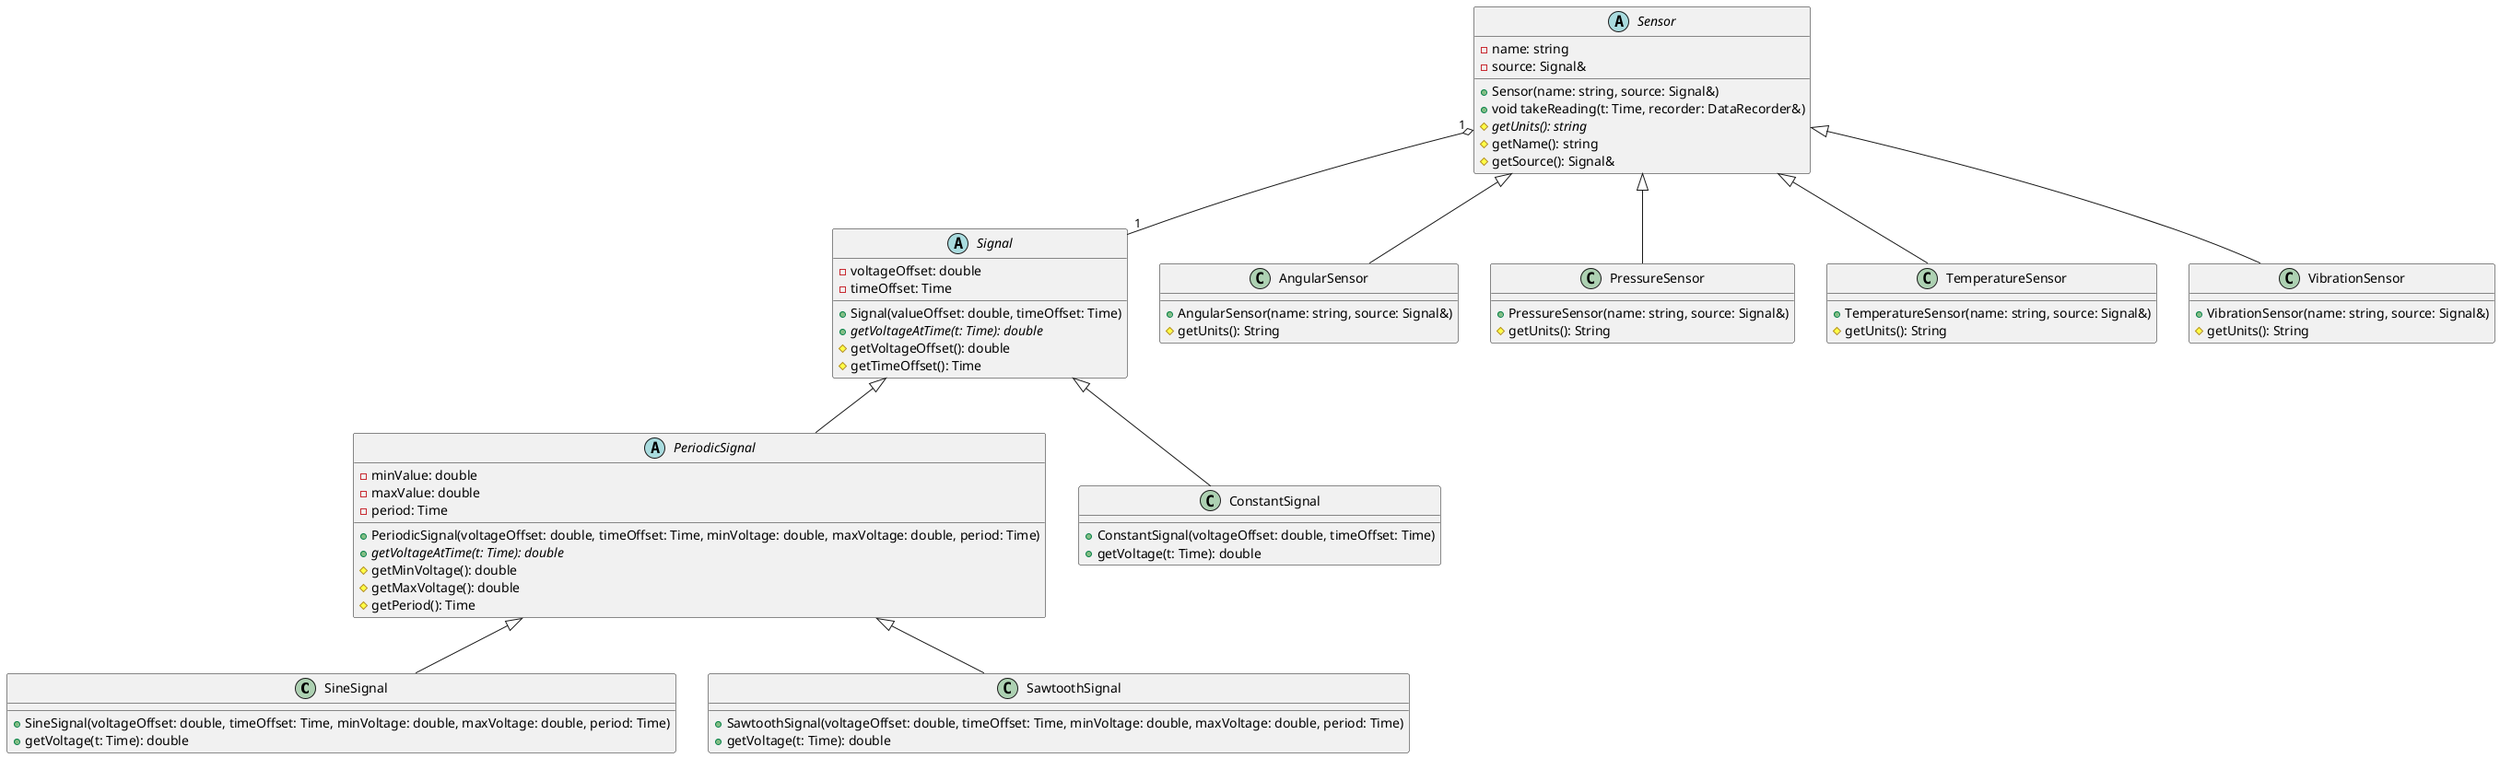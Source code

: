 @startuml

class SineSignal {
+SineSignal(voltageOffset: double, timeOffset: Time, minVoltage: double, maxVoltage: double, period: Time)
+getVoltage(t: Time): double
}

class SawtoothSignal {
+SawtoothSignal(voltageOffset: double, timeOffset: Time, minVoltage: double, maxVoltage: double, period: Time)
+getVoltage(t: Time): double
}

abstract class PeriodicSignal {
-minValue: double
-maxValue: double
-period: Time

+PeriodicSignal(voltageOffset: double, timeOffset: Time, minVoltage: double, maxVoltage: double, period: Time)
+{abstract} getVoltageAtTime(t: Time): double
#getMinVoltage(): double
#getMaxVoltage(): double
#getPeriod(): Time
}

class ConstantSignal {
+ConstantSignal(voltageOffset: double, timeOffset: Time)
+getVoltage(t: Time): double
}

abstract class Signal {
-voltageOffset: double
-timeOffset: Time

+Signal(valueOffset: double, timeOffset: Time)
+{abstract} getVoltageAtTime(t: Time): double
#getVoltageOffset(): double
#getTimeOffset(): Time
}

PeriodicSignal <|-- SineSignal
PeriodicSignal <|-- SawtoothSignal

Signal <|-- ConstantSignal
Signal <|-- PeriodicSignal

class AngularSensor {
+AngularSensor(name: string, source: Signal&)
#getUnits(): String
}

class PressureSensor {
+PressureSensor(name: string, source: Signal&)
#getUnits(): String
}

class TemperatureSensor {
+TemperatureSensor(name: string, source: Signal&)
#getUnits(): String
}

class VibrationSensor {
+VibrationSensor(name: string, source: Signal&)
#getUnits(): String
}

abstract class Sensor {
-name: string
-source: Signal&

+Sensor(name: string, source: Signal&)
+void takeReading(t: Time, recorder: DataRecorder&)
#{abstract} getUnits(): string
#getName(): string
#getSource(): Signal&
}

Sensor <|-- AngularSensor
Sensor <|-- PressureSensor
Sensor <|-- TemperatureSensor
Sensor <|-- VibrationSensor

Sensor "1" o-- "1" Signal

@enduml
